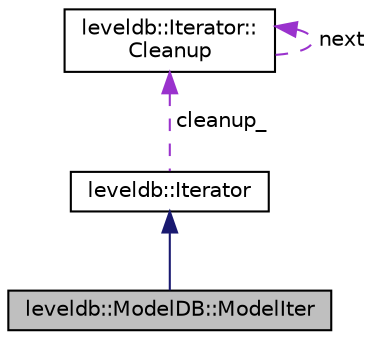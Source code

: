 digraph "leveldb::ModelDB::ModelIter"
{
  edge [fontname="Helvetica",fontsize="10",labelfontname="Helvetica",labelfontsize="10"];
  node [fontname="Helvetica",fontsize="10",shape=record];
  Node1 [label="leveldb::ModelDB::ModelIter",height=0.2,width=0.4,color="black", fillcolor="grey75", style="filled" fontcolor="black"];
  Node2 -> Node1 [dir="back",color="midnightblue",fontsize="10",style="solid"];
  Node2 [label="leveldb::Iterator",height=0.2,width=0.4,color="black", fillcolor="white", style="filled",URL="$classleveldb_1_1_iterator.html"];
  Node3 -> Node2 [dir="back",color="darkorchid3",fontsize="10",style="dashed",label=" cleanup_" ];
  Node3 [label="leveldb::Iterator::\lCleanup",height=0.2,width=0.4,color="black", fillcolor="white", style="filled",URL="$structleveldb_1_1_iterator_1_1_cleanup.html"];
  Node3 -> Node3 [dir="back",color="darkorchid3",fontsize="10",style="dashed",label=" next" ];
}
